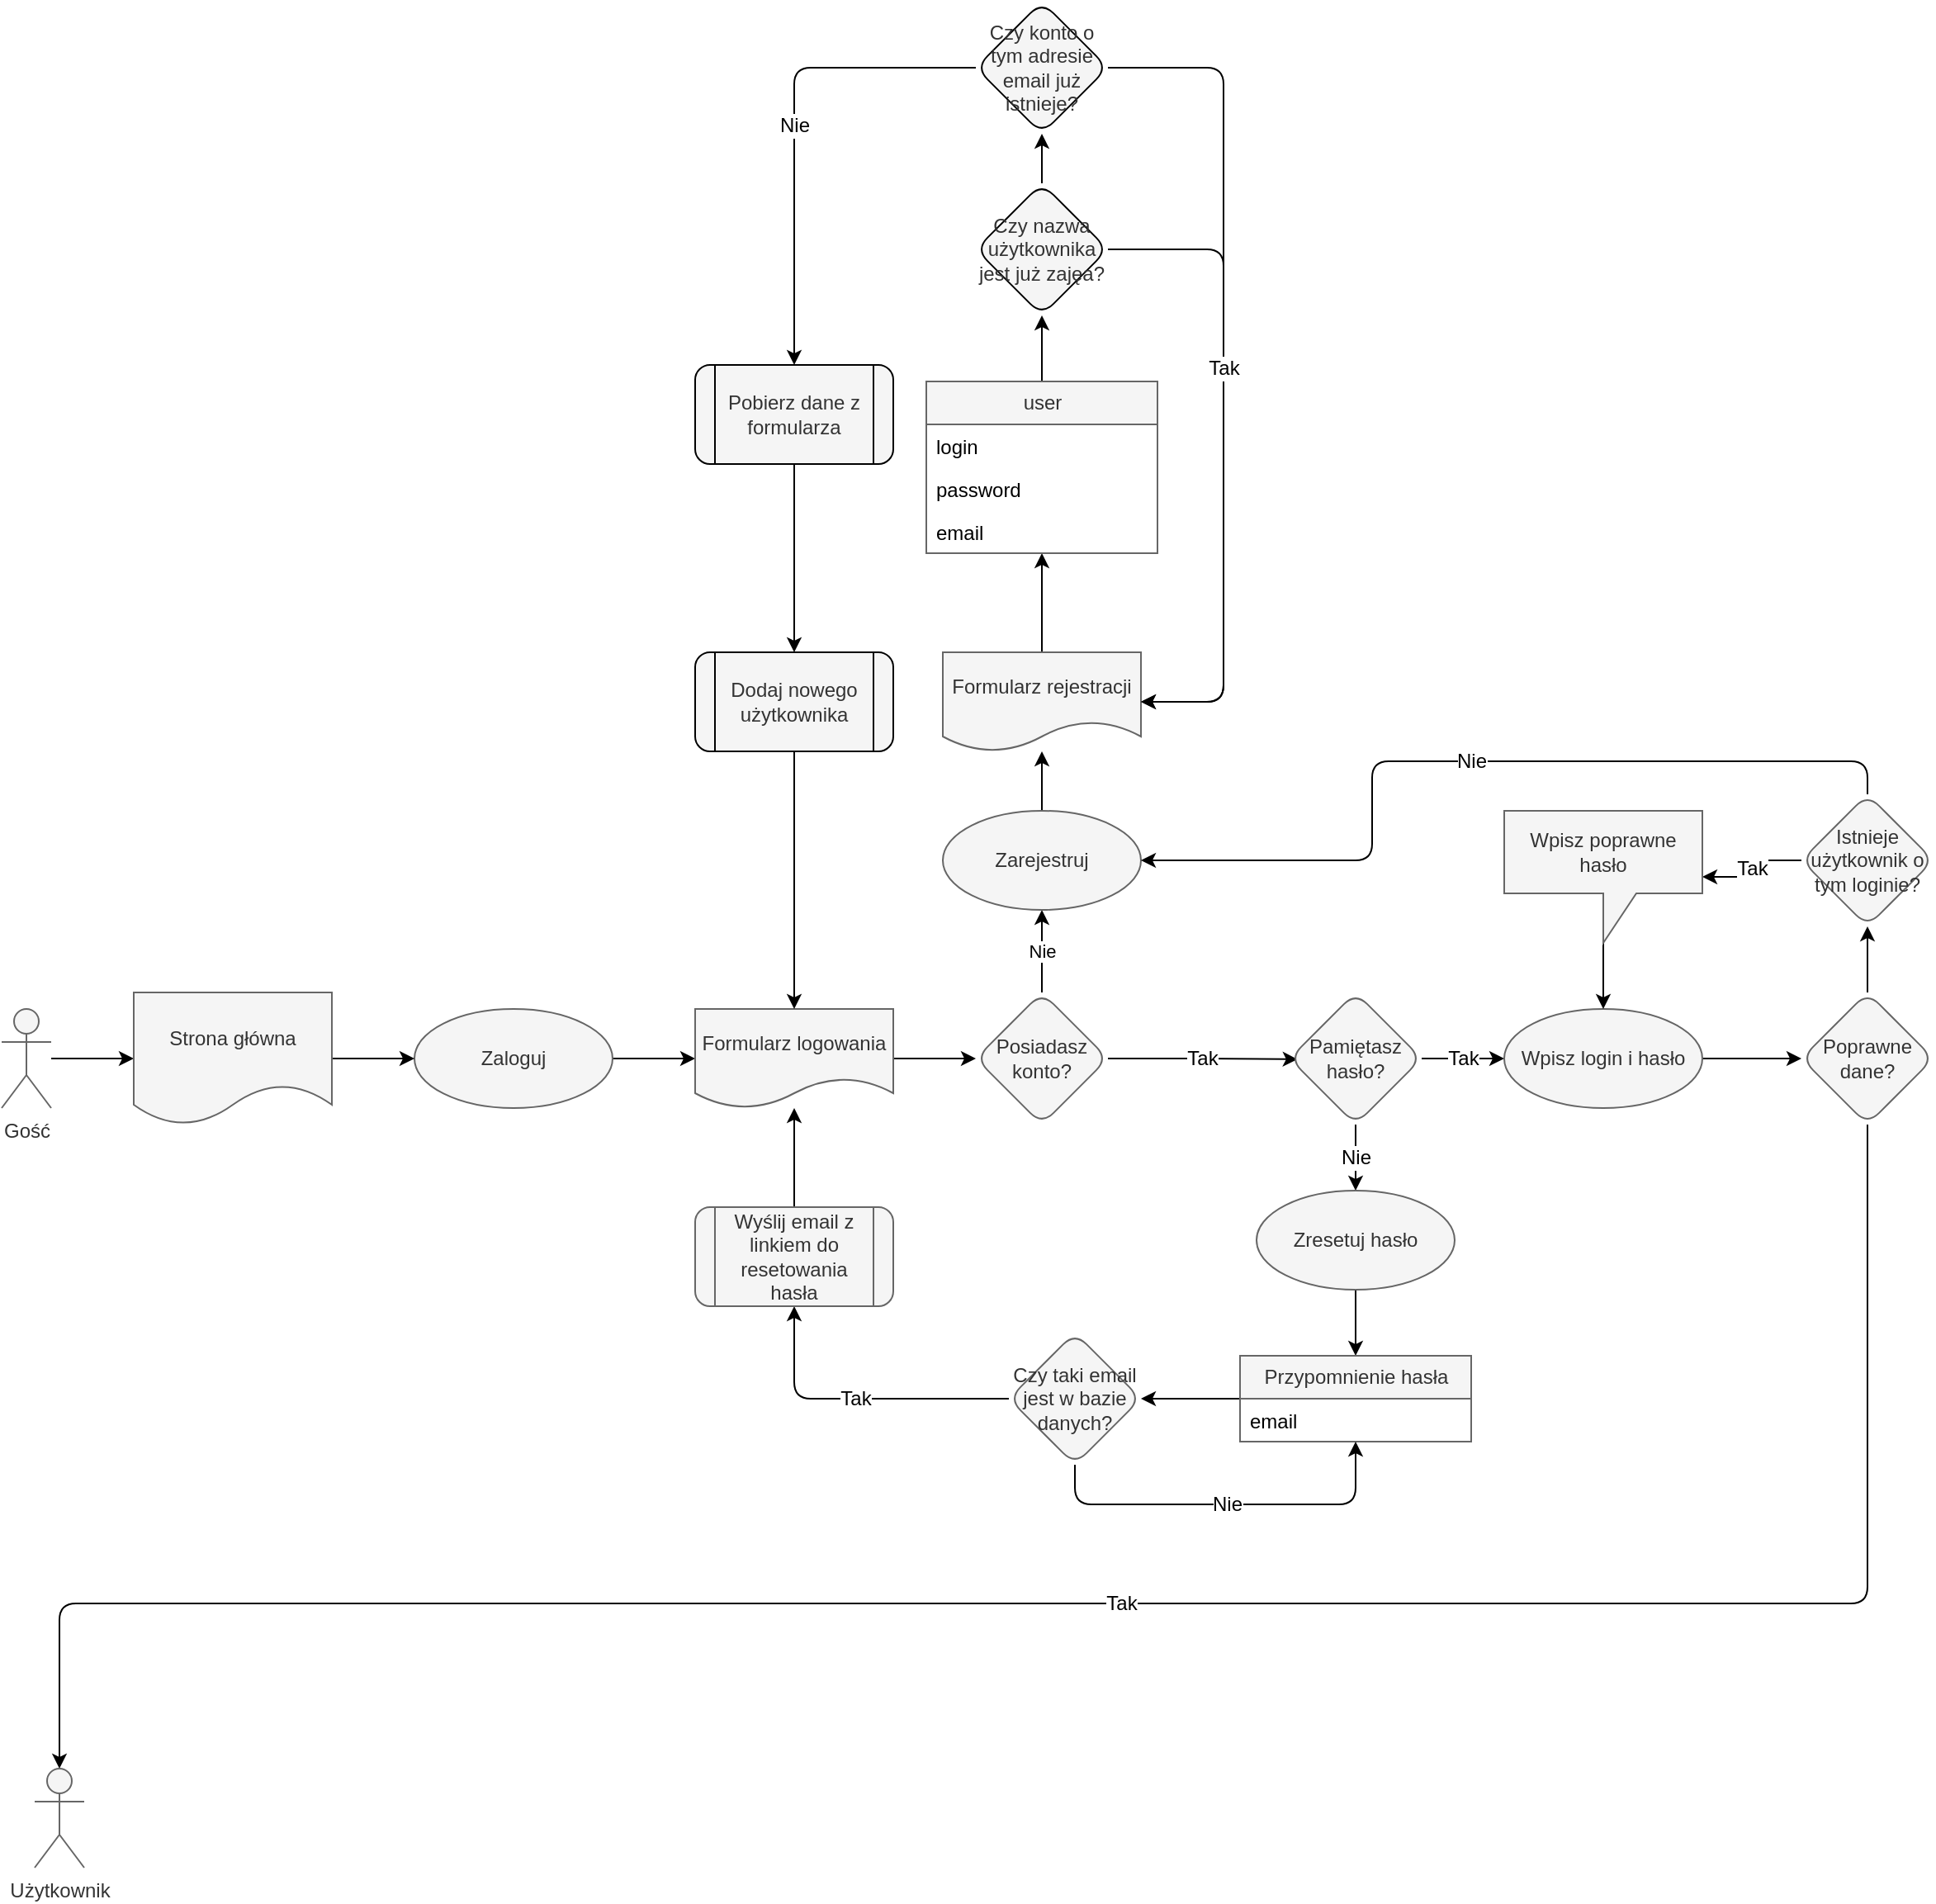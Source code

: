 <mxfile version="20.2.3" type="github">
  <diagram id="RUHOGgwq7J9xk7d03bpp" name="Strona-1">
    <mxGraphModel dx="1726" dy="3307" grid="1" gridSize="10" guides="1" tooltips="1" connect="1" arrows="1" fold="1" page="1" pageScale="1" pageWidth="3300" pageHeight="2339" math="0" shadow="0">
      <root>
        <mxCell id="0" />
        <mxCell id="1" parent="0" />
        <mxCell id="4OUcbG7-qlhuhpgj4UJS-80" value="" style="edgeStyle=orthogonalEdgeStyle;orthogonalLoop=1;jettySize=auto;html=1;labelBackgroundColor=#D1D1D1;fontFamily=Helvetica;fontSize=12;fontColor=default;endArrow=classic;endFill=1;" edge="1" parent="1" source="4OUcbG7-qlhuhpgj4UJS-1" target="4OUcbG7-qlhuhpgj4UJS-76">
          <mxGeometry relative="1" as="geometry" />
        </mxCell>
        <mxCell id="4OUcbG7-qlhuhpgj4UJS-1" value="Gość" style="shape=umlActor;verticalLabelPosition=bottom;verticalAlign=top;html=1;outlineConnect=0;rounded=0;shadow=0;sketch=0;fillColor=#f5f5f5;strokeColor=#666666;fontColor=#333333;" vertex="1" parent="1">
          <mxGeometry x="400" y="450" width="30" height="60" as="geometry" />
        </mxCell>
        <mxCell id="4OUcbG7-qlhuhpgj4UJS-41" value="" style="edgeStyle=orthogonalEdgeStyle;rounded=0;orthogonalLoop=1;jettySize=auto;html=1;labelBackgroundColor=#FFFFFF;labelBorderColor=none;fontSize=12;" edge="1" parent="1" source="4OUcbG7-qlhuhpgj4UJS-15" target="4OUcbG7-qlhuhpgj4UJS-40">
          <mxGeometry relative="1" as="geometry" />
        </mxCell>
        <mxCell id="4OUcbG7-qlhuhpgj4UJS-15" value="Zaloguj" style="ellipse;whiteSpace=wrap;html=1;verticalAlign=middle;rounded=0;shadow=0;sketch=0;fillColor=#f5f5f5;strokeColor=#666666;fontColor=#333333;" vertex="1" parent="1">
          <mxGeometry x="650" y="450" width="120" height="60" as="geometry" />
        </mxCell>
        <mxCell id="4OUcbG7-qlhuhpgj4UJS-22" value="Nie" style="edgeStyle=orthogonalEdgeStyle;rounded=0;orthogonalLoop=1;jettySize=auto;labelBackgroundColor=default;labelBorderColor=none;html=1;" edge="1" parent="1" source="4OUcbG7-qlhuhpgj4UJS-17" target="4OUcbG7-qlhuhpgj4UJS-21">
          <mxGeometry relative="1" as="geometry" />
        </mxCell>
        <mxCell id="4OUcbG7-qlhuhpgj4UJS-27" value="Tak" style="edgeStyle=orthogonalEdgeStyle;rounded=0;orthogonalLoop=1;jettySize=auto;fontSize=12;html=1;entryX=0.061;entryY=0.506;entryDx=0;entryDy=0;entryPerimeter=0;" edge="1" parent="1" source="4OUcbG7-qlhuhpgj4UJS-17" target="4OUcbG7-qlhuhpgj4UJS-32">
          <mxGeometry relative="1" as="geometry">
            <mxPoint x="1130" y="480" as="targetPoint" />
          </mxGeometry>
        </mxCell>
        <mxCell id="4OUcbG7-qlhuhpgj4UJS-17" value="Posiadasz konto?" style="rhombus;whiteSpace=wrap;html=1;rounded=1;shadow=0;sketch=0;perimeterSpacing=0;fillColor=#f5f5f5;strokeColor=#666666;fontColor=#333333;" vertex="1" parent="1">
          <mxGeometry x="990" y="440" width="80" height="80" as="geometry" />
        </mxCell>
        <mxCell id="4OUcbG7-qlhuhpgj4UJS-82" value="" style="edgeStyle=orthogonalEdgeStyle;orthogonalLoop=1;jettySize=auto;html=1;labelBackgroundColor=#D1D1D1;fontFamily=Helvetica;fontSize=12;fontColor=default;endArrow=classic;endFill=1;" edge="1" parent="1" source="4OUcbG7-qlhuhpgj4UJS-21" target="4OUcbG7-qlhuhpgj4UJS-81">
          <mxGeometry relative="1" as="geometry" />
        </mxCell>
        <mxCell id="4OUcbG7-qlhuhpgj4UJS-21" value="Zarejestruj" style="ellipse;whiteSpace=wrap;html=1;rounded=1;shadow=0;sketch=0;fillColor=#f5f5f5;strokeColor=#666666;fontColor=#333333;" vertex="1" parent="1">
          <mxGeometry x="970" y="330" width="120" height="60" as="geometry" />
        </mxCell>
        <mxCell id="4OUcbG7-qlhuhpgj4UJS-29" value="Tak" style="edgeStyle=orthogonalEdgeStyle;rounded=0;orthogonalLoop=1;jettySize=auto;html=1;labelBackgroundColor=#FFFFFF;labelBorderColor=none;fontSize=12;exitX=1;exitY=0.5;exitDx=0;exitDy=0;" edge="1" parent="1" source="4OUcbG7-qlhuhpgj4UJS-32" target="4OUcbG7-qlhuhpgj4UJS-28">
          <mxGeometry relative="1" as="geometry">
            <mxPoint x="1280" y="480" as="sourcePoint" />
          </mxGeometry>
        </mxCell>
        <mxCell id="4OUcbG7-qlhuhpgj4UJS-152" style="edgeStyle=orthogonalEdgeStyle;orthogonalLoop=1;jettySize=auto;html=1;labelBackgroundColor=default;fontFamily=Helvetica;fontSize=12;fontColor=default;endArrow=classic;endFill=1;" edge="1" parent="1" source="4OUcbG7-qlhuhpgj4UJS-28" target="4OUcbG7-qlhuhpgj4UJS-36">
          <mxGeometry relative="1" as="geometry" />
        </mxCell>
        <mxCell id="4OUcbG7-qlhuhpgj4UJS-28" value="Wpisz login i hasło" style="ellipse;whiteSpace=wrap;html=1;rounded=1;shadow=0;sketch=0;fillColor=#f5f5f5;strokeColor=#666666;fontColor=#333333;" vertex="1" parent="1">
          <mxGeometry x="1310" y="450" width="120" height="60" as="geometry" />
        </mxCell>
        <mxCell id="4OUcbG7-qlhuhpgj4UJS-34" value="Nie" style="edgeStyle=orthogonalEdgeStyle;rounded=0;orthogonalLoop=1;jettySize=auto;html=1;labelBackgroundColor=#FFFFFF;labelBorderColor=none;fontSize=12;" edge="1" parent="1" source="4OUcbG7-qlhuhpgj4UJS-32" target="4OUcbG7-qlhuhpgj4UJS-33">
          <mxGeometry relative="1" as="geometry" />
        </mxCell>
        <mxCell id="4OUcbG7-qlhuhpgj4UJS-32" value="Pamiętasz hasło?" style="rhombus;whiteSpace=wrap;html=1;rounded=1;shadow=0;sketch=0;fontSize=12;fillColor=#f5f5f5;strokeColor=#666666;fontColor=#333333;" vertex="1" parent="1">
          <mxGeometry x="1180" y="440" width="80" height="80" as="geometry" />
        </mxCell>
        <mxCell id="4OUcbG7-qlhuhpgj4UJS-137" style="edgeStyle=orthogonalEdgeStyle;orthogonalLoop=1;jettySize=auto;html=1;labelBackgroundColor=default;fontFamily=Helvetica;fontSize=12;fontColor=default;endArrow=classic;endFill=1;" edge="1" parent="1" source="4OUcbG7-qlhuhpgj4UJS-33" target="4OUcbG7-qlhuhpgj4UJS-130">
          <mxGeometry relative="1" as="geometry" />
        </mxCell>
        <mxCell id="4OUcbG7-qlhuhpgj4UJS-33" value="Zresetuj hasło" style="ellipse;whiteSpace=wrap;html=1;rounded=1;shadow=0;sketch=0;fillColor=#f5f5f5;strokeColor=#666666;fontColor=#333333;" vertex="1" parent="1">
          <mxGeometry x="1160" y="560" width="120" height="60" as="geometry" />
        </mxCell>
        <mxCell id="4OUcbG7-qlhuhpgj4UJS-160" value="Tak" style="edgeStyle=orthogonalEdgeStyle;orthogonalLoop=1;jettySize=auto;html=1;labelBackgroundColor=default;fontFamily=Helvetica;fontSize=12;fontColor=default;endArrow=classic;endFill=1;" edge="1" parent="1" source="4OUcbG7-qlhuhpgj4UJS-36" target="4OUcbG7-qlhuhpgj4UJS-159">
          <mxGeometry relative="1" as="geometry">
            <Array as="points">
              <mxPoint x="1530" y="810" />
              <mxPoint x="435" y="810" />
            </Array>
          </mxGeometry>
        </mxCell>
        <mxCell id="4OUcbG7-qlhuhpgj4UJS-162" value="" style="edgeStyle=orthogonalEdgeStyle;orthogonalLoop=1;jettySize=auto;html=1;labelBackgroundColor=default;fontFamily=Helvetica;fontSize=12;fontColor=default;endArrow=classic;endFill=1;" edge="1" parent="1" source="4OUcbG7-qlhuhpgj4UJS-36" target="4OUcbG7-qlhuhpgj4UJS-161">
          <mxGeometry relative="1" as="geometry" />
        </mxCell>
        <mxCell id="4OUcbG7-qlhuhpgj4UJS-36" value="Poprawne dane?" style="rhombus;whiteSpace=wrap;html=1;shadow=0;fontFamily=Helvetica;fontSize=12;fontColor=#333333;align=center;strokeColor=#666666;fillColor=#f5f5f5;sketch=0;rounded=1;" vertex="1" parent="1">
          <mxGeometry x="1490" y="440" width="80" height="80" as="geometry" />
        </mxCell>
        <mxCell id="4OUcbG7-qlhuhpgj4UJS-42" value="" style="edgeStyle=orthogonalEdgeStyle;rounded=0;orthogonalLoop=1;jettySize=auto;html=1;labelBackgroundColor=#FFFFFF;labelBorderColor=none;fontSize=12;" edge="1" parent="1" source="4OUcbG7-qlhuhpgj4UJS-40" target="4OUcbG7-qlhuhpgj4UJS-17">
          <mxGeometry relative="1" as="geometry" />
        </mxCell>
        <mxCell id="4OUcbG7-qlhuhpgj4UJS-40" value="Formularz logowania" style="shape=document;whiteSpace=wrap;html=1;boundedLbl=1;shadow=0;fontFamily=Helvetica;fontSize=12;fontColor=#333333;align=center;strokeColor=#666666;fillColor=#f5f5f5;sketch=0;" vertex="1" parent="1">
          <mxGeometry x="820" y="450" width="120" height="60" as="geometry" />
        </mxCell>
        <mxCell id="4OUcbG7-qlhuhpgj4UJS-79" value="" style="edgeStyle=orthogonalEdgeStyle;orthogonalLoop=1;jettySize=auto;html=1;labelBackgroundColor=#D1D1D1;fontFamily=Helvetica;fontSize=12;fontColor=default;endArrow=classic;endFill=1;" edge="1" parent="1" source="4OUcbG7-qlhuhpgj4UJS-76" target="4OUcbG7-qlhuhpgj4UJS-15">
          <mxGeometry relative="1" as="geometry" />
        </mxCell>
        <mxCell id="4OUcbG7-qlhuhpgj4UJS-76" value="Strona główna" style="shape=document;whiteSpace=wrap;html=1;boundedLbl=1;shadow=0;fontFamily=Helvetica;fontSize=12;fontColor=#333333;strokeColor=#666666;fillColor=#f5f5f5;" vertex="1" parent="1">
          <mxGeometry x="480" y="440" width="120" height="80" as="geometry" />
        </mxCell>
        <mxCell id="4OUcbG7-qlhuhpgj4UJS-118" style="edgeStyle=orthogonalEdgeStyle;orthogonalLoop=1;jettySize=auto;html=1;labelBackgroundColor=default;fontFamily=Helvetica;fontSize=12;fontColor=default;endArrow=classic;endFill=1;" edge="1" parent="1" source="4OUcbG7-qlhuhpgj4UJS-81" target="4OUcbG7-qlhuhpgj4UJS-105">
          <mxGeometry relative="1" as="geometry" />
        </mxCell>
        <mxCell id="4OUcbG7-qlhuhpgj4UJS-81" value="Formularz rejestracji" style="shape=document;whiteSpace=wrap;html=1;boundedLbl=1;shadow=0;fontFamily=Helvetica;fontSize=12;fontColor=#333333;align=center;strokeColor=#666666;fillColor=#f5f5f5;sketch=0;" vertex="1" parent="1">
          <mxGeometry x="970" y="234" width="120" height="60" as="geometry" />
        </mxCell>
        <mxCell id="4OUcbG7-qlhuhpgj4UJS-113" style="edgeStyle=orthogonalEdgeStyle;orthogonalLoop=1;jettySize=auto;html=1;labelBackgroundColor=default;fontFamily=Helvetica;fontSize=12;fontColor=default;endArrow=classic;endFill=1;" edge="1" parent="1" source="4OUcbG7-qlhuhpgj4UJS-83" target="4OUcbG7-qlhuhpgj4UJS-93">
          <mxGeometry relative="1" as="geometry" />
        </mxCell>
        <mxCell id="4OUcbG7-qlhuhpgj4UJS-121" style="edgeStyle=orthogonalEdgeStyle;orthogonalLoop=1;jettySize=auto;html=1;labelBackgroundColor=default;fontFamily=Helvetica;fontSize=12;fontColor=default;endArrow=classic;endFill=1;entryX=1;entryY=0.5;entryDx=0;entryDy=0;exitX=1;exitY=0.5;exitDx=0;exitDy=0;" edge="1" parent="1" source="4OUcbG7-qlhuhpgj4UJS-83" target="4OUcbG7-qlhuhpgj4UJS-81">
          <mxGeometry relative="1" as="geometry">
            <mxPoint x="1110" y="-10" as="sourcePoint" />
            <mxPoint x="1120" y="220" as="targetPoint" />
            <Array as="points">
              <mxPoint x="1140" y="-10" />
              <mxPoint x="1140" y="264" />
            </Array>
          </mxGeometry>
        </mxCell>
        <mxCell id="4OUcbG7-qlhuhpgj4UJS-83" value="Czy nazwa użytkownika jest już zajęa?" style="rhombus;whiteSpace=wrap;html=1;fillColor=#f5f5f5;strokeColor=default;fontColor=#333333;rounded=1;shadow=0;sketch=0;" vertex="1" parent="1">
          <mxGeometry x="990" y="-50" width="80" height="80" as="geometry" />
        </mxCell>
        <mxCell id="4OUcbG7-qlhuhpgj4UJS-96" value="Tak" style="edgeStyle=orthogonalEdgeStyle;orthogonalLoop=1;jettySize=auto;html=1;labelBackgroundColor=default;fontFamily=Helvetica;fontSize=12;fontColor=default;endArrow=classic;endFill=1;entryX=1;entryY=0.5;entryDx=0;entryDy=0;exitX=1;exitY=0.5;exitDx=0;exitDy=0;" edge="1" parent="1" source="4OUcbG7-qlhuhpgj4UJS-93" target="4OUcbG7-qlhuhpgj4UJS-81">
          <mxGeometry relative="1" as="geometry">
            <mxPoint x="1110" y="110" as="targetPoint" />
            <Array as="points">
              <mxPoint x="1140" y="-120" />
              <mxPoint x="1140" y="264" />
            </Array>
          </mxGeometry>
        </mxCell>
        <mxCell id="4OUcbG7-qlhuhpgj4UJS-100" value="Nie" style="edgeStyle=orthogonalEdgeStyle;orthogonalLoop=1;jettySize=auto;html=1;labelBackgroundColor=default;fontFamily=Helvetica;fontSize=12;fontColor=default;endArrow=classic;endFill=1;" edge="1" parent="1" source="4OUcbG7-qlhuhpgj4UJS-93" target="4OUcbG7-qlhuhpgj4UJS-99">
          <mxGeometry relative="1" as="geometry" />
        </mxCell>
        <mxCell id="4OUcbG7-qlhuhpgj4UJS-93" value="Czy konto o tym adresie email już istnieje?" style="rhombus;whiteSpace=wrap;html=1;fillColor=#f5f5f5;fontColor=#333333;rounded=1;shadow=0;sketch=0;" vertex="1" parent="1">
          <mxGeometry x="990" y="-160" width="80" height="80" as="geometry" />
        </mxCell>
        <mxCell id="4OUcbG7-qlhuhpgj4UJS-104" value="" style="edgeStyle=orthogonalEdgeStyle;orthogonalLoop=1;jettySize=auto;html=1;labelBackgroundColor=default;fontFamily=Helvetica;fontSize=12;fontColor=default;endArrow=classic;endFill=1;" edge="1" parent="1" source="4OUcbG7-qlhuhpgj4UJS-99" target="4OUcbG7-qlhuhpgj4UJS-103">
          <mxGeometry relative="1" as="geometry" />
        </mxCell>
        <mxCell id="4OUcbG7-qlhuhpgj4UJS-99" value="Pobierz dane z formularza" style="shape=process;whiteSpace=wrap;html=1;backgroundOutline=1;fillColor=#f5f5f5;fontColor=#333333;rounded=1;shadow=0;sketch=0;" vertex="1" parent="1">
          <mxGeometry x="820" y="60" width="120" height="60" as="geometry" />
        </mxCell>
        <mxCell id="4OUcbG7-qlhuhpgj4UJS-127" style="edgeStyle=orthogonalEdgeStyle;orthogonalLoop=1;jettySize=auto;html=1;labelBackgroundColor=default;fontFamily=Helvetica;fontSize=12;fontColor=default;endArrow=classic;endFill=1;" edge="1" parent="1" source="4OUcbG7-qlhuhpgj4UJS-103" target="4OUcbG7-qlhuhpgj4UJS-40">
          <mxGeometry relative="1" as="geometry" />
        </mxCell>
        <mxCell id="4OUcbG7-qlhuhpgj4UJS-103" value="Dodaj nowego użytkownika" style="shape=process;whiteSpace=wrap;html=1;backgroundOutline=1;fillColor=#f5f5f5;fontColor=#333333;rounded=1;shadow=0;sketch=0;" vertex="1" parent="1">
          <mxGeometry x="820" y="234" width="120" height="60" as="geometry" />
        </mxCell>
        <mxCell id="4OUcbG7-qlhuhpgj4UJS-119" value="" style="edgeStyle=orthogonalEdgeStyle;orthogonalLoop=1;jettySize=auto;html=1;labelBackgroundColor=default;fontFamily=Helvetica;fontSize=12;fontColor=default;endArrow=classic;endFill=1;" edge="1" parent="1" source="4OUcbG7-qlhuhpgj4UJS-105" target="4OUcbG7-qlhuhpgj4UJS-83">
          <mxGeometry relative="1" as="geometry" />
        </mxCell>
        <mxCell id="4OUcbG7-qlhuhpgj4UJS-105" value="user" style="swimlane;fontStyle=0;childLayout=stackLayout;horizontal=1;startSize=26;fillColor=#f5f5f5;horizontalStack=0;resizeParent=1;resizeParentMax=0;resizeLast=0;collapsible=1;marginBottom=0;shadow=0;fontFamily=Helvetica;fontSize=12;fontColor=#333333;strokeColor=#666666;html=1;" vertex="1" parent="1">
          <mxGeometry x="960" y="70" width="140" height="104" as="geometry" />
        </mxCell>
        <mxCell id="4OUcbG7-qlhuhpgj4UJS-106" value="login" style="text;strokeColor=none;fillColor=none;align=left;verticalAlign=top;spacingLeft=4;spacingRight=4;overflow=hidden;rotatable=0;points=[[0,0.5],[1,0.5]];portConstraint=eastwest;shadow=0;fontFamily=Helvetica;fontSize=12;fontColor=default;html=1;" vertex="1" parent="4OUcbG7-qlhuhpgj4UJS-105">
          <mxGeometry y="26" width="140" height="26" as="geometry" />
        </mxCell>
        <mxCell id="4OUcbG7-qlhuhpgj4UJS-107" value="password" style="text;strokeColor=none;fillColor=none;align=left;verticalAlign=top;spacingLeft=4;spacingRight=4;overflow=hidden;rotatable=0;points=[[0,0.5],[1,0.5]];portConstraint=eastwest;shadow=0;fontFamily=Helvetica;fontSize=12;fontColor=default;html=1;" vertex="1" parent="4OUcbG7-qlhuhpgj4UJS-105">
          <mxGeometry y="52" width="140" height="26" as="geometry" />
        </mxCell>
        <mxCell id="4OUcbG7-qlhuhpgj4UJS-108" value="email" style="text;strokeColor=none;fillColor=none;align=left;verticalAlign=top;spacingLeft=4;spacingRight=4;overflow=hidden;rotatable=0;points=[[0,0.5],[1,0.5]];portConstraint=eastwest;shadow=0;fontFamily=Helvetica;fontSize=12;fontColor=default;html=1;" vertex="1" parent="4OUcbG7-qlhuhpgj4UJS-105">
          <mxGeometry y="78" width="140" height="26" as="geometry" />
        </mxCell>
        <mxCell id="4OUcbG7-qlhuhpgj4UJS-143" value="" style="edgeStyle=orthogonalEdgeStyle;orthogonalLoop=1;jettySize=auto;html=1;labelBackgroundColor=default;fontFamily=Helvetica;fontSize=12;fontColor=default;endArrow=classic;endFill=1;" edge="1" parent="1" source="4OUcbG7-qlhuhpgj4UJS-130" target="4OUcbG7-qlhuhpgj4UJS-142">
          <mxGeometry relative="1" as="geometry" />
        </mxCell>
        <mxCell id="4OUcbG7-qlhuhpgj4UJS-130" value="Przypomnienie hasła" style="swimlane;fontStyle=0;childLayout=stackLayout;horizontal=1;startSize=26;fillColor=#f5f5f5;horizontalStack=0;resizeParent=1;resizeParentMax=0;resizeLast=0;collapsible=1;marginBottom=0;shadow=0;fontFamily=Helvetica;fontSize=12;fontColor=#333333;strokeColor=#666666;html=1;" vertex="1" parent="1">
          <mxGeometry x="1150" y="660" width="140" height="52" as="geometry">
            <mxRectangle x="1300" y="334" width="150" height="30" as="alternateBounds" />
          </mxGeometry>
        </mxCell>
        <mxCell id="4OUcbG7-qlhuhpgj4UJS-133" value="email" style="text;strokeColor=none;fillColor=none;align=left;verticalAlign=top;spacingLeft=4;spacingRight=4;overflow=hidden;rotatable=0;points=[[0,0.5],[1,0.5]];portConstraint=eastwest;shadow=0;fontFamily=Helvetica;fontSize=12;fontColor=default;html=1;" vertex="1" parent="4OUcbG7-qlhuhpgj4UJS-130">
          <mxGeometry y="26" width="140" height="26" as="geometry" />
        </mxCell>
        <mxCell id="4OUcbG7-qlhuhpgj4UJS-147" value="Tak" style="edgeStyle=orthogonalEdgeStyle;orthogonalLoop=1;jettySize=auto;html=1;labelBackgroundColor=default;fontFamily=Helvetica;fontSize=12;fontColor=default;endArrow=classic;endFill=1;" edge="1" parent="1" source="4OUcbG7-qlhuhpgj4UJS-142" target="4OUcbG7-qlhuhpgj4UJS-146">
          <mxGeometry relative="1" as="geometry" />
        </mxCell>
        <mxCell id="4OUcbG7-qlhuhpgj4UJS-151" value="Nie" style="edgeStyle=orthogonalEdgeStyle;orthogonalLoop=1;jettySize=auto;html=1;labelBackgroundColor=default;fontFamily=Helvetica;fontSize=12;fontColor=default;endArrow=classic;endFill=1;" edge="1" parent="1" source="4OUcbG7-qlhuhpgj4UJS-142" target="4OUcbG7-qlhuhpgj4UJS-130">
          <mxGeometry relative="1" as="geometry">
            <Array as="points">
              <mxPoint x="1050" y="750" />
              <mxPoint x="1220" y="750" />
            </Array>
          </mxGeometry>
        </mxCell>
        <mxCell id="4OUcbG7-qlhuhpgj4UJS-142" value="Czy taki email jest w bazie danych?" style="rhombus;whiteSpace=wrap;html=1;fillColor=#f5f5f5;strokeColor=#666666;fontColor=#333333;fontStyle=0;startSize=26;shadow=0;rounded=1;" vertex="1" parent="1">
          <mxGeometry x="1010" y="646" width="80" height="80" as="geometry" />
        </mxCell>
        <mxCell id="4OUcbG7-qlhuhpgj4UJS-148" style="edgeStyle=orthogonalEdgeStyle;orthogonalLoop=1;jettySize=auto;html=1;labelBackgroundColor=default;fontFamily=Helvetica;fontSize=12;fontColor=default;endArrow=classic;endFill=1;" edge="1" parent="1" source="4OUcbG7-qlhuhpgj4UJS-146" target="4OUcbG7-qlhuhpgj4UJS-40">
          <mxGeometry relative="1" as="geometry" />
        </mxCell>
        <mxCell id="4OUcbG7-qlhuhpgj4UJS-146" value="Wyślij email z linkiem do resetowania hasła" style="shape=process;whiteSpace=wrap;html=1;backgroundOutline=1;fillColor=#f5f5f5;strokeColor=#666666;fontColor=#333333;fontStyle=0;startSize=26;shadow=0;rounded=1;" vertex="1" parent="1">
          <mxGeometry x="820" y="570" width="120" height="60" as="geometry" />
        </mxCell>
        <mxCell id="4OUcbG7-qlhuhpgj4UJS-159" value="Użytkownik" style="shape=umlActor;verticalLabelPosition=bottom;verticalAlign=top;html=1;outlineConnect=0;rounded=0;shadow=0;sketch=0;fillColor=#f5f5f5;strokeColor=#666666;fontColor=#333333;" vertex="1" parent="1">
          <mxGeometry x="420" y="910" width="30" height="60" as="geometry" />
        </mxCell>
        <mxCell id="4OUcbG7-qlhuhpgj4UJS-164" value="Nie" style="edgeStyle=orthogonalEdgeStyle;orthogonalLoop=1;jettySize=auto;html=1;labelBackgroundColor=default;fontFamily=Helvetica;fontSize=12;fontColor=default;endArrow=classic;endFill=1;exitX=0.5;exitY=0;exitDx=0;exitDy=0;entryX=1;entryY=0.5;entryDx=0;entryDy=0;" edge="1" parent="1" source="4OUcbG7-qlhuhpgj4UJS-161" target="4OUcbG7-qlhuhpgj4UJS-21">
          <mxGeometry relative="1" as="geometry">
            <Array as="points">
              <mxPoint x="1530" y="300" />
              <mxPoint x="1230" y="300" />
              <mxPoint x="1230" y="360" />
            </Array>
          </mxGeometry>
        </mxCell>
        <mxCell id="4OUcbG7-qlhuhpgj4UJS-170" value="Tak" style="edgeStyle=orthogonalEdgeStyle;orthogonalLoop=1;jettySize=auto;html=1;labelBackgroundColor=default;fontFamily=Helvetica;fontSize=12;fontColor=default;endArrow=classic;endFill=1;" edge="1" parent="1" source="4OUcbG7-qlhuhpgj4UJS-161" target="4OUcbG7-qlhuhpgj4UJS-168">
          <mxGeometry relative="1" as="geometry" />
        </mxCell>
        <mxCell id="4OUcbG7-qlhuhpgj4UJS-161" value="Istnieje użytkownik o tym loginie?" style="rhombus;whiteSpace=wrap;html=1;fillColor=#f5f5f5;strokeColor=#666666;fontColor=#333333;shadow=0;sketch=0;rounded=1;" vertex="1" parent="1">
          <mxGeometry x="1490" y="320" width="80" height="80" as="geometry" />
        </mxCell>
        <mxCell id="4OUcbG7-qlhuhpgj4UJS-171" value="" style="edgeStyle=orthogonalEdgeStyle;orthogonalLoop=1;jettySize=auto;html=1;labelBackgroundColor=default;fontFamily=Helvetica;fontSize=12;fontColor=default;endArrow=classic;endFill=1;" edge="1" parent="1" source="4OUcbG7-qlhuhpgj4UJS-168" target="4OUcbG7-qlhuhpgj4UJS-28">
          <mxGeometry relative="1" as="geometry" />
        </mxCell>
        <mxCell id="4OUcbG7-qlhuhpgj4UJS-168" value="Wpisz poprawne hasło" style="shape=callout;whiteSpace=wrap;html=1;perimeter=calloutPerimeter;shadow=0;fontFamily=Helvetica;fontSize=12;fontColor=#333333;strokeColor=#666666;fillColor=#f5f5f5;" vertex="1" parent="1">
          <mxGeometry x="1310" y="330" width="120" height="80" as="geometry" />
        </mxCell>
      </root>
    </mxGraphModel>
  </diagram>
</mxfile>
